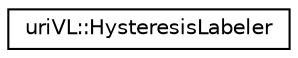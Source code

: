 digraph "Graphical Class Hierarchy"
{
  edge [fontname="Helvetica",fontsize="10",labelfontname="Helvetica",labelfontsize="10"];
  node [fontname="Helvetica",fontsize="10",shape=record];
  rankdir="LR";
  Node1 [label="uriVL::HysteresisLabeler",height=0.2,width=0.4,color="black", fillcolor="white", style="filled",URL="$classuriVL_1_1HysteresisLabeler.html",tooltip="A HysteresisLabeler is a component of the Canny edge detector. "];
}
